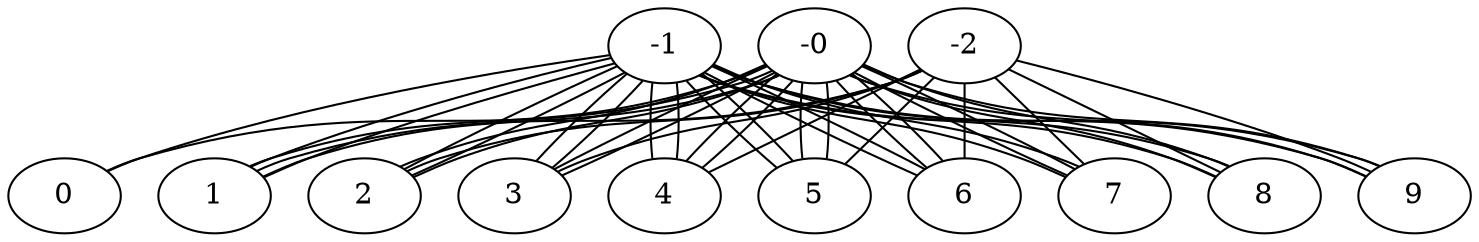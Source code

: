 graph X {
0-0 -- 1-0;
0-0 -- 0-1;
0-1 -- 1-1;
0-1 -- 0-2;
0-2 -- 1-2;
1-0 -- 2-0;
1-0 -- 1-1;
1-1 -- 2-1;
1-1 -- 1-2;
1-2 -- 2-2;
2-0 -- 3-0;
2-0 -- 2-1;
2-1 -- 3-1;
2-1 -- 2-2;
2-2 -- 3-2;
3-0 -- 4-0;
3-0 -- 3-1;
3-1 -- 4-1;
3-1 -- 3-2;
3-2 -- 4-2;
4-0 -- 5-0;
4-0 -- 4-1;
4-1 -- 5-1;
4-1 -- 4-2;
4-2 -- 5-2;
5-0 -- 6-0;
5-0 -- 5-1;
5-1 -- 6-1;
5-1 -- 5-2;
5-2 -- 6-2;
6-0 -- 7-0;
6-0 -- 6-1;
6-1 -- 7-1;
6-1 -- 6-2;
6-2 -- 7-2;
7-0 -- 8-0;
7-0 -- 7-1;
7-1 -- 8-1;
7-1 -- 7-2;
7-2 -- 8-2;
8-0 -- 9-0;
8-0 -- 8-1;
8-1 -- 9-1;
8-1 -- 8-2;
8-2 -- 9-2;
9-0 -- 9-1;
9-1 -- 9-2;
}
